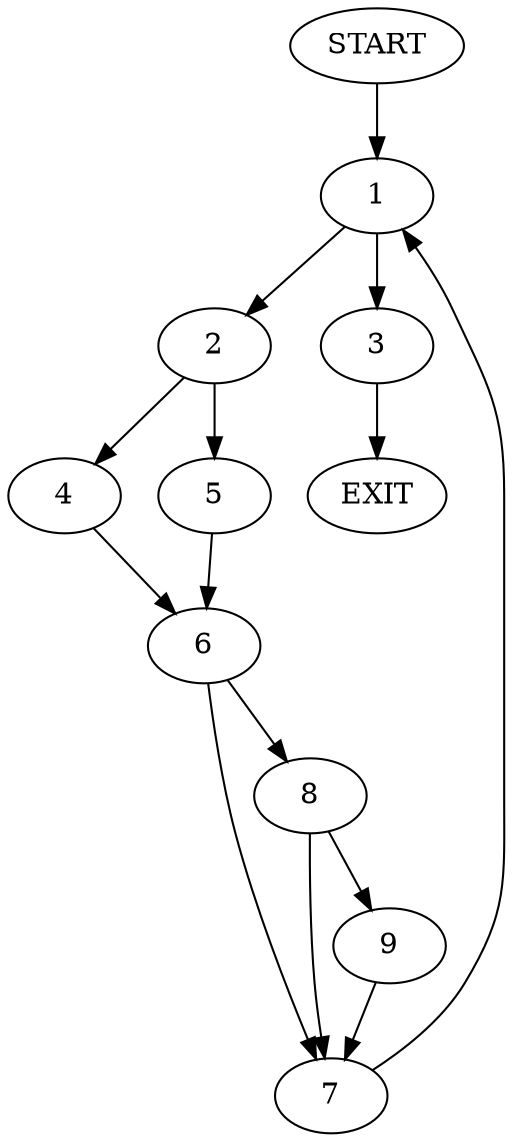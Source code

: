digraph {
0 [label="START"]
10 [label="EXIT"]
0 -> 1
1 -> 2
1 -> 3
3 -> 10
2 -> 4
2 -> 5
5 -> 6
4 -> 6
6 -> 7
6 -> 8
8 -> 7
8 -> 9
7 -> 1
9 -> 7
}
